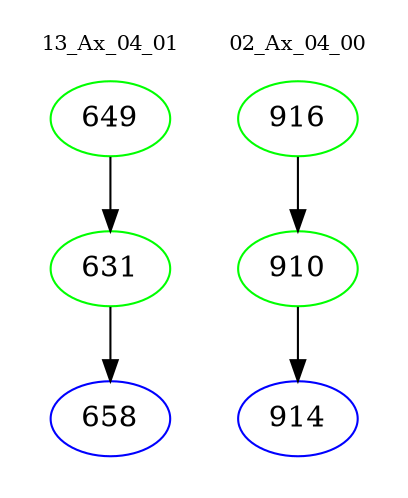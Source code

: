 digraph{
subgraph cluster_0 {
color = white
label = "13_Ax_04_01";
fontsize=10;
T0_649 [label="649", color="green"]
T0_649 -> T0_631 [color="black"]
T0_631 [label="631", color="green"]
T0_631 -> T0_658 [color="black"]
T0_658 [label="658", color="blue"]
}
subgraph cluster_1 {
color = white
label = "02_Ax_04_00";
fontsize=10;
T1_916 [label="916", color="green"]
T1_916 -> T1_910 [color="black"]
T1_910 [label="910", color="green"]
T1_910 -> T1_914 [color="black"]
T1_914 [label="914", color="blue"]
}
}
